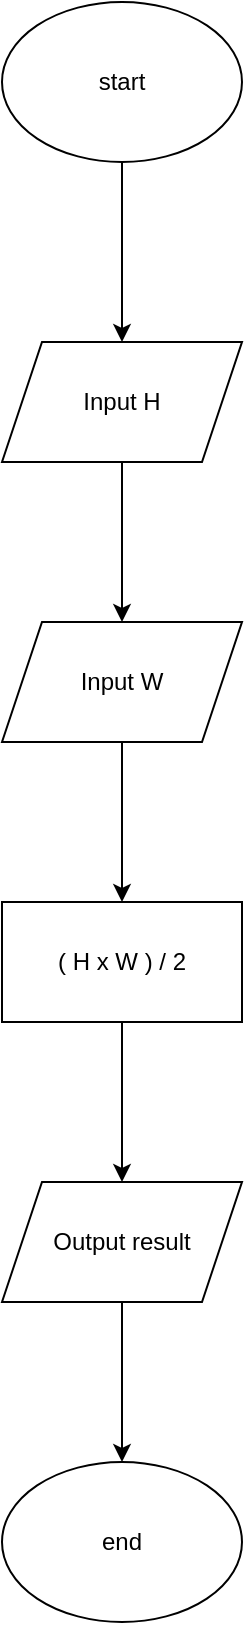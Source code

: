 <mxfile version="24.8.6">
  <diagram name="หน้า-1" id="RorRTZwa7mBXUoHyGx-Q">
    <mxGraphModel dx="1050" dy="530" grid="1" gridSize="10" guides="1" tooltips="1" connect="1" arrows="1" fold="1" page="1" pageScale="1" pageWidth="827" pageHeight="1169" math="0" shadow="0">
      <root>
        <mxCell id="0" />
        <mxCell id="1" parent="0" />
        <mxCell id="raE_AVmkTkN_qTRIdnkz-3" value="" style="edgeStyle=orthogonalEdgeStyle;rounded=0;orthogonalLoop=1;jettySize=auto;html=1;" edge="1" parent="1" source="raE_AVmkTkN_qTRIdnkz-1" target="raE_AVmkTkN_qTRIdnkz-2">
          <mxGeometry relative="1" as="geometry" />
        </mxCell>
        <mxCell id="raE_AVmkTkN_qTRIdnkz-1" value="start" style="ellipse;whiteSpace=wrap;html=1;" vertex="1" parent="1">
          <mxGeometry x="354" y="20" width="120" height="80" as="geometry" />
        </mxCell>
        <mxCell id="raE_AVmkTkN_qTRIdnkz-5" value="" style="edgeStyle=orthogonalEdgeStyle;rounded=0;orthogonalLoop=1;jettySize=auto;html=1;" edge="1" parent="1" source="raE_AVmkTkN_qTRIdnkz-2" target="raE_AVmkTkN_qTRIdnkz-4">
          <mxGeometry relative="1" as="geometry" />
        </mxCell>
        <mxCell id="raE_AVmkTkN_qTRIdnkz-2" value="Input H" style="shape=parallelogram;perimeter=parallelogramPerimeter;whiteSpace=wrap;html=1;fixedSize=1;" vertex="1" parent="1">
          <mxGeometry x="354" y="190" width="120" height="60" as="geometry" />
        </mxCell>
        <mxCell id="raE_AVmkTkN_qTRIdnkz-7" value="" style="edgeStyle=orthogonalEdgeStyle;rounded=0;orthogonalLoop=1;jettySize=auto;html=1;" edge="1" parent="1" source="raE_AVmkTkN_qTRIdnkz-4" target="raE_AVmkTkN_qTRIdnkz-6">
          <mxGeometry relative="1" as="geometry" />
        </mxCell>
        <mxCell id="raE_AVmkTkN_qTRIdnkz-4" value="Input W" style="shape=parallelogram;perimeter=parallelogramPerimeter;whiteSpace=wrap;html=1;fixedSize=1;" vertex="1" parent="1">
          <mxGeometry x="354" y="330" width="120" height="60" as="geometry" />
        </mxCell>
        <mxCell id="raE_AVmkTkN_qTRIdnkz-9" value="" style="edgeStyle=orthogonalEdgeStyle;rounded=0;orthogonalLoop=1;jettySize=auto;html=1;" edge="1" parent="1" source="raE_AVmkTkN_qTRIdnkz-6" target="raE_AVmkTkN_qTRIdnkz-8">
          <mxGeometry relative="1" as="geometry" />
        </mxCell>
        <mxCell id="raE_AVmkTkN_qTRIdnkz-6" value="( H x W ) / 2" style="whiteSpace=wrap;html=1;" vertex="1" parent="1">
          <mxGeometry x="354" y="470" width="120" height="60" as="geometry" />
        </mxCell>
        <mxCell id="raE_AVmkTkN_qTRIdnkz-11" value="" style="edgeStyle=orthogonalEdgeStyle;rounded=0;orthogonalLoop=1;jettySize=auto;html=1;" edge="1" parent="1" source="raE_AVmkTkN_qTRIdnkz-8" target="raE_AVmkTkN_qTRIdnkz-10">
          <mxGeometry relative="1" as="geometry" />
        </mxCell>
        <mxCell id="raE_AVmkTkN_qTRIdnkz-8" value="Output result" style="shape=parallelogram;perimeter=parallelogramPerimeter;whiteSpace=wrap;html=1;fixedSize=1;" vertex="1" parent="1">
          <mxGeometry x="354" y="610" width="120" height="60" as="geometry" />
        </mxCell>
        <mxCell id="raE_AVmkTkN_qTRIdnkz-10" value="end" style="ellipse;whiteSpace=wrap;html=1;" vertex="1" parent="1">
          <mxGeometry x="354" y="750" width="120" height="80" as="geometry" />
        </mxCell>
      </root>
    </mxGraphModel>
  </diagram>
</mxfile>
